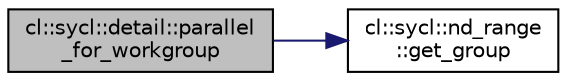 digraph "cl::sycl::detail::parallel_for_workgroup"
{
 // INTERACTIVE_SVG=YES
  bgcolor="transparent";
  edge [fontname="Helvetica",fontsize="10",labelfontname="Helvetica",labelfontsize="10"];
  node [fontname="Helvetica",fontsize="10",shape=record];
  rankdir="LR";
  Node1 [label="cl::sycl::detail::parallel\l_for_workgroup",height=0.2,width=0.4,color="black", fillcolor="grey75", style="filled", fontcolor="black"];
  Node1 -> Node2 [color="midnightblue",fontsize="10",style="solid",fontname="Helvetica"];
  Node2 [label="cl::sycl::nd_range\l::get_group",height=0.2,width=0.4,color="black",URL="$group__parallelism.html#ab5801b571109a937c22bd71b772386bb",tooltip="Get the range of work-groups needed to run this ND-range. "];
}
